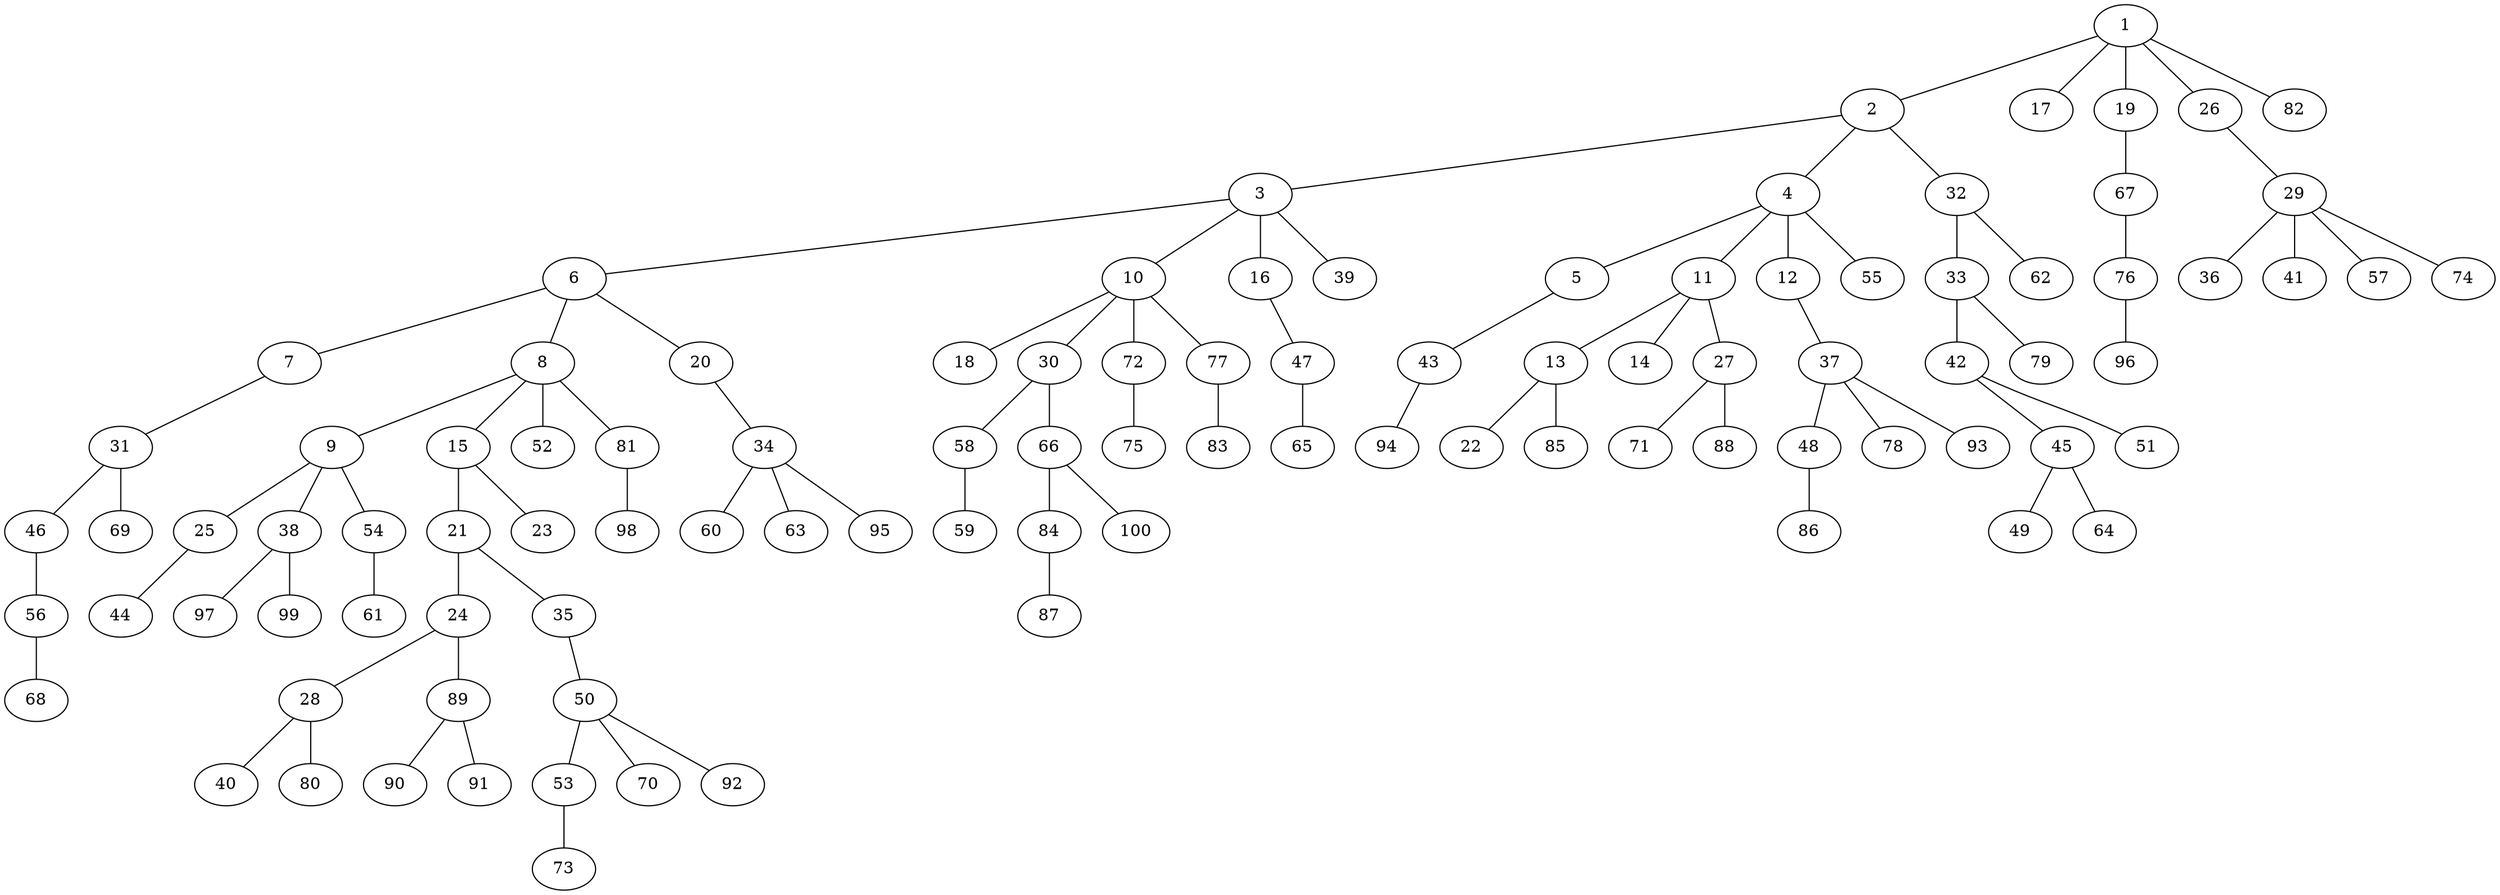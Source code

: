 graph graphname {1--2
1--17
1--19
1--26
1--82
2--3
2--4
2--32
3--6
3--10
3--16
3--39
4--5
4--11
4--12
4--55
5--43
6--7
6--8
6--20
7--31
8--9
8--15
8--52
8--81
9--25
9--38
9--54
10--18
10--30
10--72
10--77
11--13
11--14
11--27
12--37
13--22
13--85
15--21
15--23
16--47
19--67
20--34
21--24
21--35
24--28
24--89
25--44
26--29
27--71
27--88
28--40
28--80
29--36
29--41
29--57
29--74
30--58
30--66
31--46
31--69
32--33
32--62
33--42
33--79
34--60
34--63
34--95
35--50
37--48
37--78
37--93
38--97
38--99
42--45
42--51
43--94
45--49
45--64
46--56
47--65
48--86
50--53
50--70
50--92
53--73
54--61
56--68
58--59
66--84
66--100
67--76
72--75
76--96
77--83
81--98
84--87
89--90
89--91
}